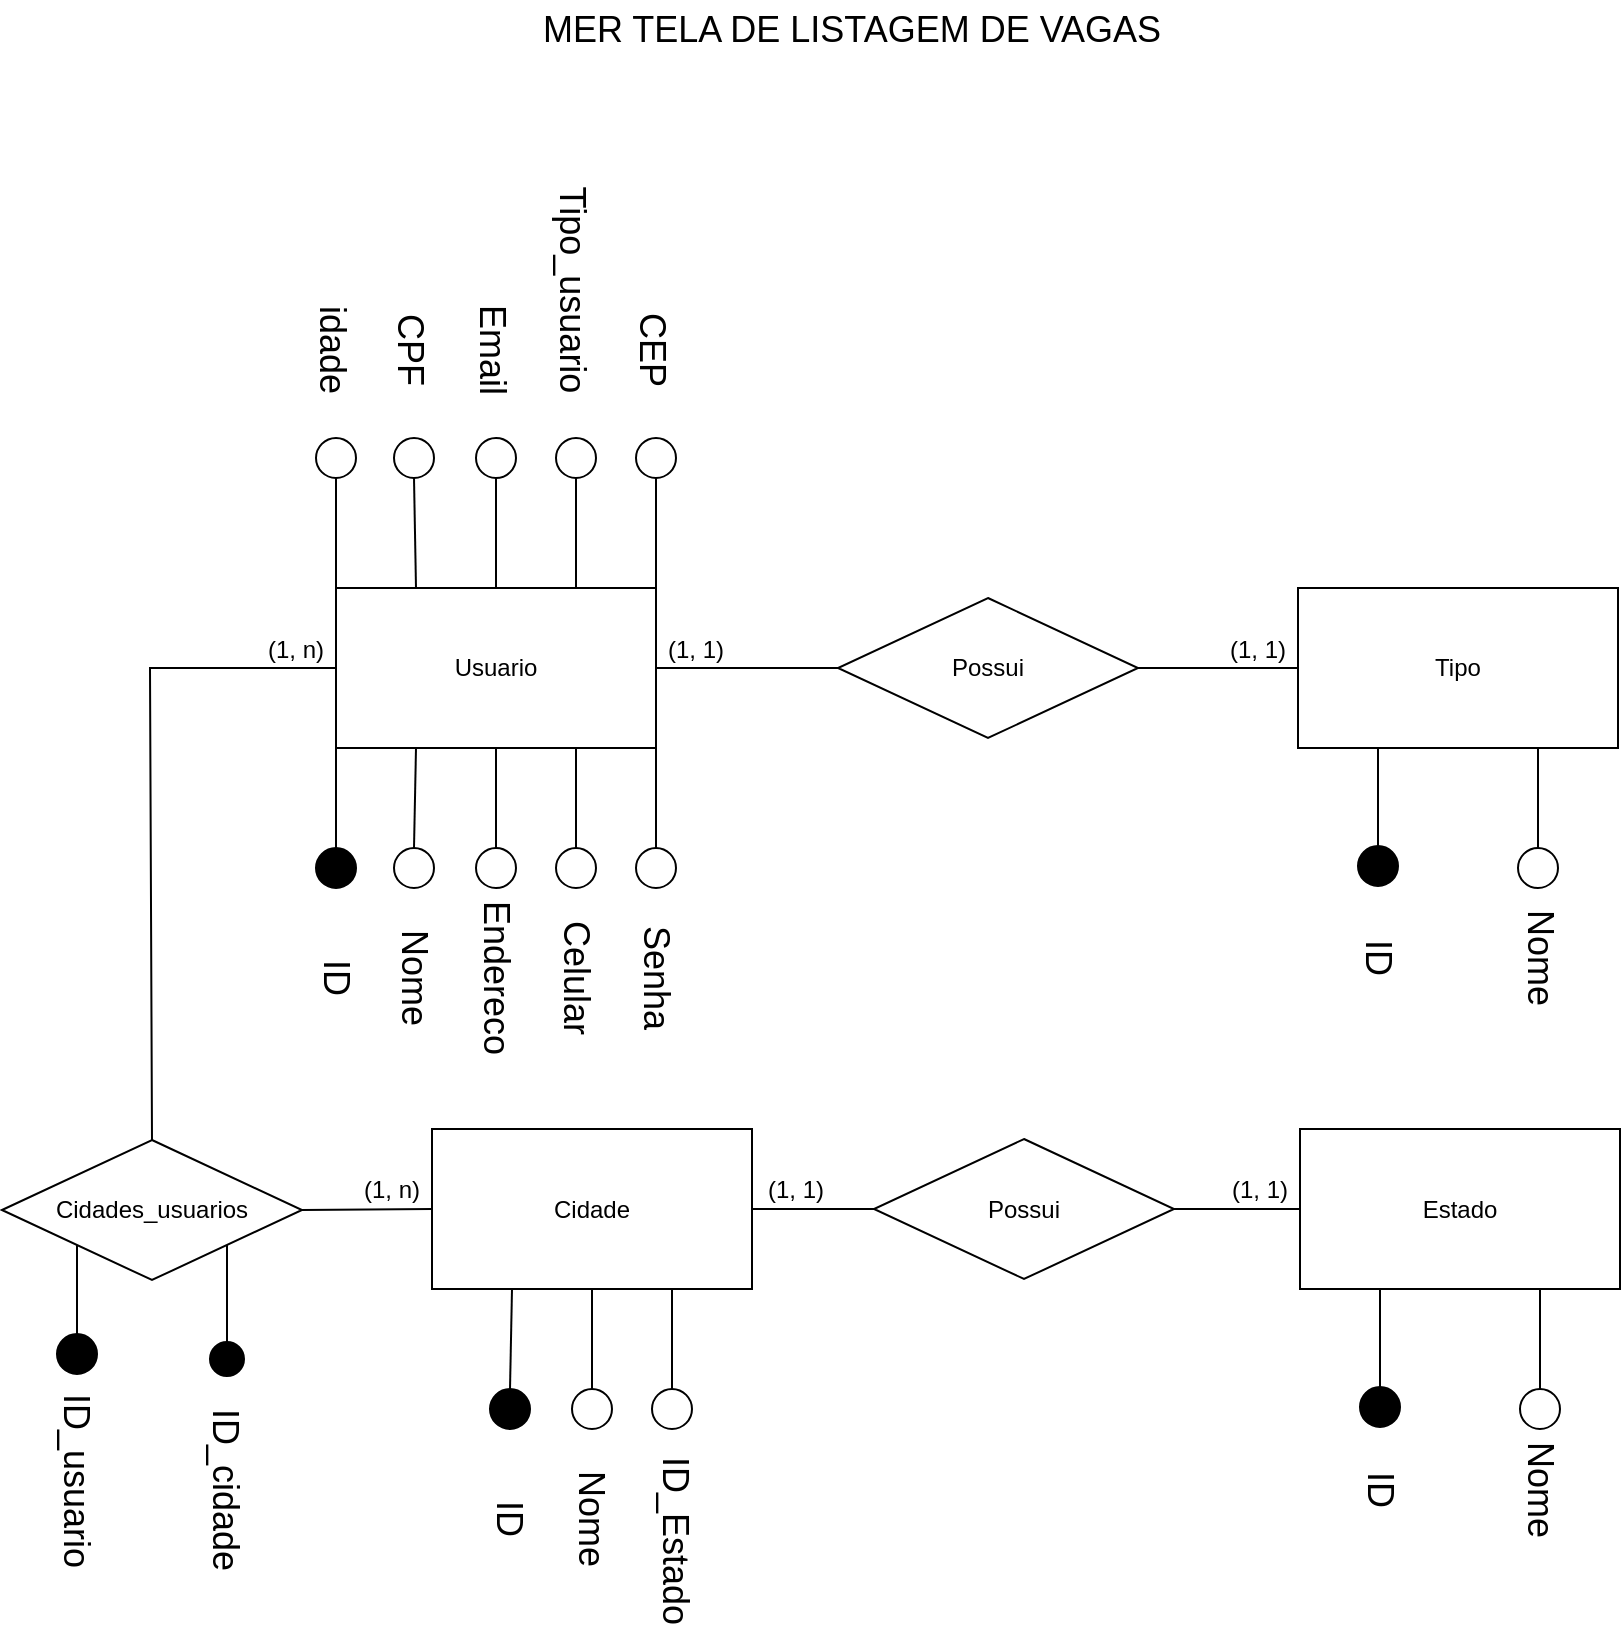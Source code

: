 <mxfile version="21.0.2" type="github">
  <diagram name="Página-1" id="49ChyUxOX3ig4t__MyXS">
    <mxGraphModel dx="1050" dy="573" grid="1" gridSize="10" guides="1" tooltips="1" connect="1" arrows="1" fold="1" page="1" pageScale="1" pageWidth="827" pageHeight="1169" math="0" shadow="0">
      <root>
        <mxCell id="0" />
        <mxCell id="1" parent="0" />
        <mxCell id="oFJ-YZ0ALQoqBtDVKh8i-1" value="Usuario" style="rounded=0;whiteSpace=wrap;html=1;" parent="1" vertex="1">
          <mxGeometry x="175" y="334" width="160" height="80" as="geometry" />
        </mxCell>
        <mxCell id="oFJ-YZ0ALQoqBtDVKh8i-7" value="&lt;font style=&quot;font-size: 18px;&quot;&gt;MER TELA DE LISTAGEM DE VAGAS&lt;/font&gt;" style="text;html=1;strokeColor=none;fillColor=none;align=center;verticalAlign=middle;whiteSpace=wrap;rounded=0;" parent="1" vertex="1">
          <mxGeometry x="260" y="40" width="346" height="30" as="geometry" />
        </mxCell>
        <mxCell id="oFJ-YZ0ALQoqBtDVKh8i-11" value="" style="ellipse;whiteSpace=wrap;html=1;aspect=fixed;fontSize=18;fillColor=#000000;" parent="1" vertex="1">
          <mxGeometry x="165" y="464" width="20" height="20" as="geometry" />
        </mxCell>
        <mxCell id="oFJ-YZ0ALQoqBtDVKh8i-12" value="" style="ellipse;whiteSpace=wrap;html=1;aspect=fixed;fontSize=18;" parent="1" vertex="1">
          <mxGeometry x="325" y="464" width="20" height="20" as="geometry" />
        </mxCell>
        <mxCell id="oFJ-YZ0ALQoqBtDVKh8i-17" value="" style="endArrow=none;html=1;rounded=0;fontSize=18;exitX=0;exitY=1;exitDx=0;exitDy=0;entryX=0.5;entryY=0;entryDx=0;entryDy=0;" parent="1" source="oFJ-YZ0ALQoqBtDVKh8i-1" target="oFJ-YZ0ALQoqBtDVKh8i-11" edge="1">
          <mxGeometry width="50" height="50" relative="1" as="geometry">
            <mxPoint x="521" y="454" as="sourcePoint" />
            <mxPoint x="571" y="404" as="targetPoint" />
          </mxGeometry>
        </mxCell>
        <mxCell id="oFJ-YZ0ALQoqBtDVKh8i-20" value="" style="endArrow=none;html=1;rounded=0;fontSize=18;exitX=1;exitY=1;exitDx=0;exitDy=0;entryX=0.5;entryY=0;entryDx=0;entryDy=0;" parent="1" source="oFJ-YZ0ALQoqBtDVKh8i-1" target="oFJ-YZ0ALQoqBtDVKh8i-12" edge="1">
          <mxGeometry width="50" height="50" relative="1" as="geometry">
            <mxPoint x="521" y="454" as="sourcePoint" />
            <mxPoint x="571" y="404" as="targetPoint" />
          </mxGeometry>
        </mxCell>
        <mxCell id="oFJ-YZ0ALQoqBtDVKh8i-21" value="" style="ellipse;whiteSpace=wrap;html=1;aspect=fixed;fontSize=18;" parent="1" vertex="1">
          <mxGeometry x="285" y="464" width="20" height="20" as="geometry" />
        </mxCell>
        <mxCell id="oFJ-YZ0ALQoqBtDVKh8i-22" value="" style="endArrow=none;html=1;rounded=0;fontSize=18;exitX=0.5;exitY=0;exitDx=0;exitDy=0;entryX=0.75;entryY=1;entryDx=0;entryDy=0;" parent="1" source="oFJ-YZ0ALQoqBtDVKh8i-21" target="oFJ-YZ0ALQoqBtDVKh8i-1" edge="1">
          <mxGeometry width="50" height="50" relative="1" as="geometry">
            <mxPoint x="521" y="454" as="sourcePoint" />
            <mxPoint x="571" y="404" as="targetPoint" />
          </mxGeometry>
        </mxCell>
        <mxCell id="oFJ-YZ0ALQoqBtDVKh8i-23" value="" style="ellipse;whiteSpace=wrap;html=1;aspect=fixed;fontSize=18;" parent="1" vertex="1">
          <mxGeometry x="245" y="464" width="20" height="20" as="geometry" />
        </mxCell>
        <mxCell id="oFJ-YZ0ALQoqBtDVKh8i-24" value="" style="endArrow=none;html=1;rounded=0;fontSize=18;exitX=0.5;exitY=0;exitDx=0;exitDy=0;entryX=0.5;entryY=1;entryDx=0;entryDy=0;" parent="1" source="oFJ-YZ0ALQoqBtDVKh8i-23" target="oFJ-YZ0ALQoqBtDVKh8i-1" edge="1">
          <mxGeometry width="50" height="50" relative="1" as="geometry">
            <mxPoint x="521" y="454" as="sourcePoint" />
            <mxPoint x="571" y="404" as="targetPoint" />
          </mxGeometry>
        </mxCell>
        <mxCell id="oFJ-YZ0ALQoqBtDVKh8i-25" value="" style="ellipse;whiteSpace=wrap;html=1;aspect=fixed;fontSize=18;" parent="1" vertex="1">
          <mxGeometry x="204" y="464" width="20" height="20" as="geometry" />
        </mxCell>
        <mxCell id="oFJ-YZ0ALQoqBtDVKh8i-26" value="" style="endArrow=none;html=1;rounded=0;fontSize=18;exitX=0.5;exitY=0;exitDx=0;exitDy=0;entryX=0.25;entryY=1;entryDx=0;entryDy=0;" parent="1" source="oFJ-YZ0ALQoqBtDVKh8i-25" target="oFJ-YZ0ALQoqBtDVKh8i-1" edge="1">
          <mxGeometry width="50" height="50" relative="1" as="geometry">
            <mxPoint x="521" y="454" as="sourcePoint" />
            <mxPoint x="571" y="404" as="targetPoint" />
          </mxGeometry>
        </mxCell>
        <mxCell id="oFJ-YZ0ALQoqBtDVKh8i-27" value="ID" style="text;html=1;strokeColor=none;fillColor=none;align=center;verticalAlign=middle;whiteSpace=wrap;rounded=0;fontSize=18;rotation=90;" parent="1" vertex="1">
          <mxGeometry x="145" y="514" width="60" height="30" as="geometry" />
        </mxCell>
        <mxCell id="oFJ-YZ0ALQoqBtDVKh8i-28" value="Nome" style="text;html=1;strokeColor=none;fillColor=none;align=center;verticalAlign=middle;whiteSpace=wrap;rounded=0;fontSize=18;rotation=90;" parent="1" vertex="1">
          <mxGeometry x="184" y="514" width="60" height="30" as="geometry" />
        </mxCell>
        <mxCell id="oFJ-YZ0ALQoqBtDVKh8i-29" value="Endereco" style="text;html=1;strokeColor=none;fillColor=none;align=center;verticalAlign=middle;whiteSpace=wrap;rounded=0;fontSize=18;rotation=90;" parent="1" vertex="1">
          <mxGeometry x="225" y="514" width="60" height="30" as="geometry" />
        </mxCell>
        <mxCell id="oFJ-YZ0ALQoqBtDVKh8i-30" value="Celular" style="text;html=1;strokeColor=none;fillColor=none;align=center;verticalAlign=middle;whiteSpace=wrap;rounded=0;fontSize=18;rotation=90;" parent="1" vertex="1">
          <mxGeometry x="265" y="514" width="60" height="30" as="geometry" />
        </mxCell>
        <mxCell id="oFJ-YZ0ALQoqBtDVKh8i-31" value="Senha" style="text;html=1;strokeColor=none;fillColor=none;align=center;verticalAlign=middle;whiteSpace=wrap;rounded=0;fontSize=18;rotation=90;" parent="1" vertex="1">
          <mxGeometry x="305" y="514" width="60" height="30" as="geometry" />
        </mxCell>
        <mxCell id="oFJ-YZ0ALQoqBtDVKh8i-32" value="Cidade" style="rounded=0;whiteSpace=wrap;html=1;" parent="1" vertex="1">
          <mxGeometry x="223" y="604.5" width="160" height="80" as="geometry" />
        </mxCell>
        <mxCell id="oFJ-YZ0ALQoqBtDVKh8i-33" value="" style="ellipse;whiteSpace=wrap;html=1;aspect=fixed;fontSize=18;fillColor=#000000;" parent="1" vertex="1">
          <mxGeometry x="252" y="734.5" width="20" height="20" as="geometry" />
        </mxCell>
        <mxCell id="oFJ-YZ0ALQoqBtDVKh8i-37" value="" style="ellipse;whiteSpace=wrap;html=1;aspect=fixed;fontSize=18;" parent="1" vertex="1">
          <mxGeometry x="333" y="734.5" width="20" height="20" as="geometry" />
        </mxCell>
        <mxCell id="oFJ-YZ0ALQoqBtDVKh8i-38" value="" style="endArrow=none;html=1;rounded=0;fontSize=18;exitX=0.5;exitY=0;exitDx=0;exitDy=0;entryX=0.75;entryY=1;entryDx=0;entryDy=0;" parent="1" source="oFJ-YZ0ALQoqBtDVKh8i-37" target="oFJ-YZ0ALQoqBtDVKh8i-32" edge="1">
          <mxGeometry width="50" height="50" relative="1" as="geometry">
            <mxPoint x="569" y="724.5" as="sourcePoint" />
            <mxPoint x="619" y="674.5" as="targetPoint" />
          </mxGeometry>
        </mxCell>
        <mxCell id="oFJ-YZ0ALQoqBtDVKh8i-39" value="" style="ellipse;whiteSpace=wrap;html=1;aspect=fixed;fontSize=18;" parent="1" vertex="1">
          <mxGeometry x="293" y="734.5" width="20" height="20" as="geometry" />
        </mxCell>
        <mxCell id="oFJ-YZ0ALQoqBtDVKh8i-40" value="" style="endArrow=none;html=1;rounded=0;fontSize=18;exitX=0.5;exitY=0;exitDx=0;exitDy=0;entryX=0.5;entryY=1;entryDx=0;entryDy=0;" parent="1" source="oFJ-YZ0ALQoqBtDVKh8i-39" target="oFJ-YZ0ALQoqBtDVKh8i-32" edge="1">
          <mxGeometry width="50" height="50" relative="1" as="geometry">
            <mxPoint x="569" y="724.5" as="sourcePoint" />
            <mxPoint x="619" y="674.5" as="targetPoint" />
          </mxGeometry>
        </mxCell>
        <mxCell id="oFJ-YZ0ALQoqBtDVKh8i-42" value="" style="endArrow=none;html=1;rounded=0;fontSize=18;exitX=0.5;exitY=0;exitDx=0;exitDy=0;entryX=0.25;entryY=1;entryDx=0;entryDy=0;" parent="1" source="oFJ-YZ0ALQoqBtDVKh8i-33" target="oFJ-YZ0ALQoqBtDVKh8i-32" edge="1">
          <mxGeometry width="50" height="50" relative="1" as="geometry">
            <mxPoint x="262" y="734.5" as="sourcePoint" />
            <mxPoint x="619" y="674.5" as="targetPoint" />
          </mxGeometry>
        </mxCell>
        <mxCell id="oFJ-YZ0ALQoqBtDVKh8i-44" value="ID" style="text;html=1;strokeColor=none;fillColor=none;align=center;verticalAlign=middle;whiteSpace=wrap;rounded=0;fontSize=18;rotation=90;" parent="1" vertex="1">
          <mxGeometry x="232" y="784.5" width="60" height="30" as="geometry" />
        </mxCell>
        <mxCell id="oFJ-YZ0ALQoqBtDVKh8i-45" value="Nome" style="text;html=1;strokeColor=none;fillColor=none;align=center;verticalAlign=middle;whiteSpace=wrap;rounded=0;fontSize=18;rotation=90;" parent="1" vertex="1">
          <mxGeometry x="273" y="784.5" width="60" height="30" as="geometry" />
        </mxCell>
        <mxCell id="oFJ-YZ0ALQoqBtDVKh8i-46" value="ID_Estado" style="text;html=1;strokeColor=none;fillColor=none;align=center;verticalAlign=middle;whiteSpace=wrap;rounded=0;fontSize=18;rotation=90;" parent="1" vertex="1">
          <mxGeometry x="315" y="795.5" width="60" height="30" as="geometry" />
        </mxCell>
        <mxCell id="oFJ-YZ0ALQoqBtDVKh8i-50" value="" style="ellipse;whiteSpace=wrap;html=1;aspect=fixed;fontSize=18;fillColor=#000000;" parent="1" vertex="1">
          <mxGeometry x="35.5" y="707" width="20" height="20" as="geometry" />
        </mxCell>
        <mxCell id="oFJ-YZ0ALQoqBtDVKh8i-51" value="ID_usuario" style="text;html=1;strokeColor=none;fillColor=none;align=center;verticalAlign=middle;whiteSpace=wrap;rounded=0;fontSize=18;rotation=90;" parent="1" vertex="1">
          <mxGeometry y="765.5" width="91" height="30" as="geometry" />
        </mxCell>
        <mxCell id="oFJ-YZ0ALQoqBtDVKh8i-53" value="" style="ellipse;whiteSpace=wrap;html=1;aspect=fixed;fontSize=18;fillColor=#000000;" parent="1" vertex="1">
          <mxGeometry x="112" y="711" width="17" height="17" as="geometry" />
        </mxCell>
        <mxCell id="oFJ-YZ0ALQoqBtDVKh8i-54" value="ID_cidade" style="text;html=1;strokeColor=none;fillColor=none;align=center;verticalAlign=middle;whiteSpace=wrap;rounded=0;fontSize=18;rotation=90;" parent="1" vertex="1">
          <mxGeometry x="74" y="770" width="91" height="30" as="geometry" />
        </mxCell>
        <mxCell id="oFJ-YZ0ALQoqBtDVKh8i-57" value="" style="ellipse;whiteSpace=wrap;html=1;aspect=fixed;fontSize=18;" parent="1" vertex="1">
          <mxGeometry x="165" y="259" width="20" height="20" as="geometry" />
        </mxCell>
        <mxCell id="oFJ-YZ0ALQoqBtDVKh8i-58" value="" style="ellipse;whiteSpace=wrap;html=1;aspect=fixed;fontSize=18;" parent="1" vertex="1">
          <mxGeometry x="325" y="259" width="20" height="20" as="geometry" />
        </mxCell>
        <mxCell id="oFJ-YZ0ALQoqBtDVKh8i-59" value="" style="ellipse;whiteSpace=wrap;html=1;aspect=fixed;fontSize=18;" parent="1" vertex="1">
          <mxGeometry x="285" y="259" width="20" height="20" as="geometry" />
        </mxCell>
        <mxCell id="oFJ-YZ0ALQoqBtDVKh8i-60" value="" style="ellipse;whiteSpace=wrap;html=1;aspect=fixed;fontSize=18;" parent="1" vertex="1">
          <mxGeometry x="245" y="259" width="20" height="20" as="geometry" />
        </mxCell>
        <mxCell id="oFJ-YZ0ALQoqBtDVKh8i-61" value="" style="ellipse;whiteSpace=wrap;html=1;aspect=fixed;fontSize=18;" parent="1" vertex="1">
          <mxGeometry x="204" y="259" width="20" height="20" as="geometry" />
        </mxCell>
        <mxCell id="oFJ-YZ0ALQoqBtDVKh8i-62" value="" style="endArrow=none;html=1;rounded=0;fontSize=18;entryX=0.5;entryY=1;entryDx=0;entryDy=0;exitX=0;exitY=0;exitDx=0;exitDy=0;" parent="1" source="oFJ-YZ0ALQoqBtDVKh8i-1" target="oFJ-YZ0ALQoqBtDVKh8i-57" edge="1">
          <mxGeometry width="50" height="50" relative="1" as="geometry">
            <mxPoint x="555" y="354" as="sourcePoint" />
            <mxPoint x="605" y="304" as="targetPoint" />
          </mxGeometry>
        </mxCell>
        <mxCell id="oFJ-YZ0ALQoqBtDVKh8i-63" value="" style="endArrow=none;html=1;rounded=0;fontSize=18;entryX=0.5;entryY=1;entryDx=0;entryDy=0;exitX=0.25;exitY=0;exitDx=0;exitDy=0;" parent="1" source="oFJ-YZ0ALQoqBtDVKh8i-1" target="oFJ-YZ0ALQoqBtDVKh8i-61" edge="1">
          <mxGeometry width="50" height="50" relative="1" as="geometry">
            <mxPoint x="555" y="354" as="sourcePoint" />
            <mxPoint x="605" y="304" as="targetPoint" />
          </mxGeometry>
        </mxCell>
        <mxCell id="oFJ-YZ0ALQoqBtDVKh8i-64" value="" style="endArrow=none;html=1;rounded=0;fontSize=18;entryX=0.5;entryY=1;entryDx=0;entryDy=0;exitX=0.5;exitY=0;exitDx=0;exitDy=0;" parent="1" source="oFJ-YZ0ALQoqBtDVKh8i-1" target="oFJ-YZ0ALQoqBtDVKh8i-60" edge="1">
          <mxGeometry width="50" height="50" relative="1" as="geometry">
            <mxPoint x="555" y="354" as="sourcePoint" />
            <mxPoint x="605" y="304" as="targetPoint" />
          </mxGeometry>
        </mxCell>
        <mxCell id="oFJ-YZ0ALQoqBtDVKh8i-65" value="" style="endArrow=none;html=1;rounded=0;fontSize=18;entryX=0.5;entryY=1;entryDx=0;entryDy=0;exitX=0.75;exitY=0;exitDx=0;exitDy=0;" parent="1" source="oFJ-YZ0ALQoqBtDVKh8i-1" target="oFJ-YZ0ALQoqBtDVKh8i-59" edge="1">
          <mxGeometry width="50" height="50" relative="1" as="geometry">
            <mxPoint x="555" y="354" as="sourcePoint" />
            <mxPoint x="605" y="304" as="targetPoint" />
          </mxGeometry>
        </mxCell>
        <mxCell id="oFJ-YZ0ALQoqBtDVKh8i-66" value="" style="endArrow=none;html=1;rounded=0;fontSize=18;entryX=0.5;entryY=1;entryDx=0;entryDy=0;exitX=1;exitY=0;exitDx=0;exitDy=0;" parent="1" source="oFJ-YZ0ALQoqBtDVKh8i-1" target="oFJ-YZ0ALQoqBtDVKh8i-58" edge="1">
          <mxGeometry width="50" height="50" relative="1" as="geometry">
            <mxPoint x="555" y="354" as="sourcePoint" />
            <mxPoint x="605" y="304" as="targetPoint" />
          </mxGeometry>
        </mxCell>
        <mxCell id="oFJ-YZ0ALQoqBtDVKh8i-68" value="idade" style="text;html=1;strokeColor=none;fillColor=none;align=center;verticalAlign=middle;whiteSpace=wrap;rounded=0;fontSize=18;rotation=90;" parent="1" vertex="1">
          <mxGeometry x="138" y="200" width="70" height="30" as="geometry" />
        </mxCell>
        <mxCell id="oFJ-YZ0ALQoqBtDVKh8i-69" value="CPF" style="text;html=1;strokeColor=none;fillColor=none;align=center;verticalAlign=middle;whiteSpace=wrap;rounded=0;fontSize=18;rotation=90;" parent="1" vertex="1">
          <mxGeometry x="182" y="200" width="60" height="30" as="geometry" />
        </mxCell>
        <mxCell id="oFJ-YZ0ALQoqBtDVKh8i-70" value="Email" style="text;html=1;strokeColor=none;fillColor=none;align=center;verticalAlign=middle;whiteSpace=wrap;rounded=0;fontSize=18;rotation=90;" parent="1" vertex="1">
          <mxGeometry x="223" y="200" width="60" height="30" as="geometry" />
        </mxCell>
        <mxCell id="oFJ-YZ0ALQoqBtDVKh8i-71" value="Tipo_usuario" style="text;html=1;strokeColor=none;fillColor=none;align=center;verticalAlign=middle;whiteSpace=wrap;rounded=0;fontSize=18;rotation=90;" parent="1" vertex="1">
          <mxGeometry x="263" y="170" width="60" height="30" as="geometry" />
        </mxCell>
        <mxCell id="oFJ-YZ0ALQoqBtDVKh8i-72" value="CEP" style="text;html=1;strokeColor=none;fillColor=none;align=center;verticalAlign=middle;whiteSpace=wrap;rounded=0;fontSize=18;rotation=90;" parent="1" vertex="1">
          <mxGeometry x="303" y="200" width="60" height="30" as="geometry" />
        </mxCell>
        <mxCell id="LlLtdtgc7xsDMDWSRw3H-1" value="Tipo" style="rounded=0;whiteSpace=wrap;html=1;" parent="1" vertex="1">
          <mxGeometry x="656" y="334" width="160" height="80" as="geometry" />
        </mxCell>
        <mxCell id="LlLtdtgc7xsDMDWSRw3H-4" value="" style="ellipse;whiteSpace=wrap;html=1;aspect=fixed;fontSize=18;fillColor=#000000;" parent="1" vertex="1">
          <mxGeometry x="686" y="463" width="20" height="20" as="geometry" />
        </mxCell>
        <mxCell id="LlLtdtgc7xsDMDWSRw3H-5" value="" style="ellipse;whiteSpace=wrap;html=1;aspect=fixed;fontSize=18;" parent="1" vertex="1">
          <mxGeometry x="766" y="464" width="20" height="20" as="geometry" />
        </mxCell>
        <mxCell id="LlLtdtgc7xsDMDWSRw3H-6" value="ID" style="text;html=1;strokeColor=none;fillColor=none;align=center;verticalAlign=middle;whiteSpace=wrap;rounded=0;fontSize=18;rotation=90;" parent="1" vertex="1">
          <mxGeometry x="666" y="504" width="60" height="30" as="geometry" />
        </mxCell>
        <mxCell id="LlLtdtgc7xsDMDWSRw3H-7" value="Nome" style="text;html=1;strokeColor=none;fillColor=none;align=center;verticalAlign=middle;whiteSpace=wrap;rounded=0;fontSize=18;rotation=90;" parent="1" vertex="1">
          <mxGeometry x="747" y="504" width="60" height="30" as="geometry" />
        </mxCell>
        <mxCell id="LlLtdtgc7xsDMDWSRw3H-10" value="" style="endArrow=none;html=1;rounded=0;exitX=0.5;exitY=0;exitDx=0;exitDy=0;entryX=0.25;entryY=1;entryDx=0;entryDy=0;" parent="1" source="LlLtdtgc7xsDMDWSRw3H-4" target="LlLtdtgc7xsDMDWSRw3H-1" edge="1">
          <mxGeometry width="50" height="50" relative="1" as="geometry">
            <mxPoint x="892" y="514" as="sourcePoint" />
            <mxPoint x="942" y="464" as="targetPoint" />
          </mxGeometry>
        </mxCell>
        <mxCell id="LlLtdtgc7xsDMDWSRw3H-12" value="" style="endArrow=none;html=1;rounded=0;exitX=0.5;exitY=0;exitDx=0;exitDy=0;entryX=0.75;entryY=1;entryDx=0;entryDy=0;" parent="1" source="LlLtdtgc7xsDMDWSRw3H-5" target="LlLtdtgc7xsDMDWSRw3H-1" edge="1">
          <mxGeometry width="50" height="50" relative="1" as="geometry">
            <mxPoint x="747" y="494" as="sourcePoint" />
            <mxPoint x="797" y="444" as="targetPoint" />
          </mxGeometry>
        </mxCell>
        <mxCell id="LlLtdtgc7xsDMDWSRw3H-13" value="Estado" style="rounded=0;whiteSpace=wrap;html=1;" parent="1" vertex="1">
          <mxGeometry x="657" y="604.5" width="160" height="80" as="geometry" />
        </mxCell>
        <mxCell id="LlLtdtgc7xsDMDWSRw3H-14" value="" style="ellipse;whiteSpace=wrap;html=1;aspect=fixed;fontSize=18;fillColor=#000000;" parent="1" vertex="1">
          <mxGeometry x="687" y="733.5" width="20" height="20" as="geometry" />
        </mxCell>
        <mxCell id="LlLtdtgc7xsDMDWSRw3H-15" value="" style="ellipse;whiteSpace=wrap;html=1;aspect=fixed;fontSize=18;" parent="1" vertex="1">
          <mxGeometry x="767" y="734.5" width="20" height="20" as="geometry" />
        </mxCell>
        <mxCell id="LlLtdtgc7xsDMDWSRw3H-16" value="ID" style="text;html=1;strokeColor=none;fillColor=none;align=center;verticalAlign=middle;whiteSpace=wrap;rounded=0;fontSize=18;rotation=90;" parent="1" vertex="1">
          <mxGeometry x="667" y="770" width="60" height="30" as="geometry" />
        </mxCell>
        <mxCell id="LlLtdtgc7xsDMDWSRw3H-17" value="Nome" style="text;html=1;strokeColor=none;fillColor=none;align=center;verticalAlign=middle;whiteSpace=wrap;rounded=0;fontSize=18;rotation=90;" parent="1" vertex="1">
          <mxGeometry x="747" y="770" width="60" height="30" as="geometry" />
        </mxCell>
        <mxCell id="LlLtdtgc7xsDMDWSRw3H-18" value="" style="endArrow=none;html=1;rounded=0;exitX=0.5;exitY=0;exitDx=0;exitDy=0;entryX=0.25;entryY=1;entryDx=0;entryDy=0;" parent="1" source="LlLtdtgc7xsDMDWSRw3H-14" target="LlLtdtgc7xsDMDWSRw3H-13" edge="1">
          <mxGeometry width="50" height="50" relative="1" as="geometry">
            <mxPoint x="893" y="784.5" as="sourcePoint" />
            <mxPoint x="943" y="734.5" as="targetPoint" />
          </mxGeometry>
        </mxCell>
        <mxCell id="LlLtdtgc7xsDMDWSRw3H-19" value="" style="endArrow=none;html=1;rounded=0;exitX=0.5;exitY=0;exitDx=0;exitDy=0;entryX=0.75;entryY=1;entryDx=0;entryDy=0;" parent="1" source="LlLtdtgc7xsDMDWSRw3H-15" target="LlLtdtgc7xsDMDWSRw3H-13" edge="1">
          <mxGeometry width="50" height="50" relative="1" as="geometry">
            <mxPoint x="748" y="764.5" as="sourcePoint" />
            <mxPoint x="798" y="714.5" as="targetPoint" />
          </mxGeometry>
        </mxCell>
        <mxCell id="LlLtdtgc7xsDMDWSRw3H-33" value="Possui" style="rhombus;whiteSpace=wrap;html=1;" parent="1" vertex="1">
          <mxGeometry x="426" y="339" width="150" height="70" as="geometry" />
        </mxCell>
        <mxCell id="LlLtdtgc7xsDMDWSRw3H-37" value="" style="endArrow=none;html=1;rounded=0;exitX=1;exitY=0.5;exitDx=0;exitDy=0;entryX=0;entryY=0.5;entryDx=0;entryDy=0;" parent="1" source="oFJ-YZ0ALQoqBtDVKh8i-1" target="LlLtdtgc7xsDMDWSRw3H-33" edge="1">
          <mxGeometry width="50" height="50" relative="1" as="geometry">
            <mxPoint x="541" y="534" as="sourcePoint" />
            <mxPoint x="591" y="484" as="targetPoint" />
          </mxGeometry>
        </mxCell>
        <mxCell id="LlLtdtgc7xsDMDWSRw3H-38" value="" style="endArrow=none;html=1;rounded=0;exitX=1;exitY=0.5;exitDx=0;exitDy=0;entryX=0;entryY=0.5;entryDx=0;entryDy=0;" parent="1" source="LlLtdtgc7xsDMDWSRw3H-33" target="LlLtdtgc7xsDMDWSRw3H-1" edge="1">
          <mxGeometry width="50" height="50" relative="1" as="geometry">
            <mxPoint x="541" y="534" as="sourcePoint" />
            <mxPoint x="591" y="484" as="targetPoint" />
          </mxGeometry>
        </mxCell>
        <mxCell id="LlLtdtgc7xsDMDWSRw3H-40" value="Possui" style="rhombus;whiteSpace=wrap;html=1;" parent="1" vertex="1">
          <mxGeometry x="444" y="609.5" width="150" height="70" as="geometry" />
        </mxCell>
        <mxCell id="LlLtdtgc7xsDMDWSRw3H-41" value="" style="endArrow=none;html=1;rounded=0;exitX=1;exitY=0.5;exitDx=0;exitDy=0;entryX=0;entryY=0.5;entryDx=0;entryDy=0;" parent="1" source="oFJ-YZ0ALQoqBtDVKh8i-32" target="LlLtdtgc7xsDMDWSRw3H-40" edge="1">
          <mxGeometry width="50" height="50" relative="1" as="geometry">
            <mxPoint x="565" y="584.5" as="sourcePoint" />
            <mxPoint x="615" y="534.5" as="targetPoint" />
          </mxGeometry>
        </mxCell>
        <mxCell id="LlLtdtgc7xsDMDWSRw3H-43" value="" style="endArrow=none;html=1;rounded=0;exitX=1;exitY=0.5;exitDx=0;exitDy=0;entryX=0;entryY=0.5;entryDx=0;entryDy=0;" parent="1" source="LlLtdtgc7xsDMDWSRw3H-40" target="LlLtdtgc7xsDMDWSRw3H-13" edge="1">
          <mxGeometry width="50" height="50" relative="1" as="geometry">
            <mxPoint x="553" y="584.5" as="sourcePoint" />
            <mxPoint x="653" y="644.5" as="targetPoint" />
          </mxGeometry>
        </mxCell>
        <mxCell id="LlLtdtgc7xsDMDWSRw3H-45" value="Cidades_usuarios" style="rhombus;whiteSpace=wrap;html=1;" parent="1" vertex="1">
          <mxGeometry x="8" y="610" width="150" height="70" as="geometry" />
        </mxCell>
        <mxCell id="LlLtdtgc7xsDMDWSRw3H-53" value="" style="endArrow=none;html=1;rounded=0;entryX=0;entryY=0.5;entryDx=0;entryDy=0;exitX=0.5;exitY=0;exitDx=0;exitDy=0;" parent="1" source="LlLtdtgc7xsDMDWSRw3H-45" target="oFJ-YZ0ALQoqBtDVKh8i-1" edge="1">
          <mxGeometry width="50" height="50" relative="1" as="geometry">
            <mxPoint x="342" y="560" as="sourcePoint" />
            <mxPoint x="392" y="510" as="targetPoint" />
            <Array as="points">
              <mxPoint x="82" y="374" />
            </Array>
          </mxGeometry>
        </mxCell>
        <mxCell id="LlLtdtgc7xsDMDWSRw3H-55" value="" style="endArrow=none;html=1;rounded=0;exitX=0.5;exitY=0;exitDx=0;exitDy=0;entryX=0;entryY=1;entryDx=0;entryDy=0;" parent="1" source="oFJ-YZ0ALQoqBtDVKh8i-50" target="LlLtdtgc7xsDMDWSRw3H-45" edge="1">
          <mxGeometry width="50" height="50" relative="1" as="geometry">
            <mxPoint x="342" y="750" as="sourcePoint" />
            <mxPoint x="392" y="700" as="targetPoint" />
          </mxGeometry>
        </mxCell>
        <mxCell id="LlLtdtgc7xsDMDWSRw3H-56" value="" style="endArrow=none;html=1;rounded=0;entryX=1;entryY=1;entryDx=0;entryDy=0;exitX=0.5;exitY=0;exitDx=0;exitDy=0;" parent="1" source="oFJ-YZ0ALQoqBtDVKh8i-53" target="LlLtdtgc7xsDMDWSRw3H-45" edge="1">
          <mxGeometry width="50" height="50" relative="1" as="geometry">
            <mxPoint x="342" y="750" as="sourcePoint" />
            <mxPoint x="392" y="700" as="targetPoint" />
          </mxGeometry>
        </mxCell>
        <mxCell id="LlLtdtgc7xsDMDWSRw3H-57" value="" style="endArrow=none;html=1;rounded=0;exitX=1;exitY=0.5;exitDx=0;exitDy=0;entryX=0;entryY=0.5;entryDx=0;entryDy=0;" parent="1" source="LlLtdtgc7xsDMDWSRw3H-45" target="oFJ-YZ0ALQoqBtDVKh8i-32" edge="1">
          <mxGeometry width="50" height="50" relative="1" as="geometry">
            <mxPoint x="582" y="750" as="sourcePoint" />
            <mxPoint x="632" y="700" as="targetPoint" />
          </mxGeometry>
        </mxCell>
        <mxCell id="LlLtdtgc7xsDMDWSRw3H-58" value="(1, 1)" style="text;html=1;strokeColor=none;fillColor=none;align=center;verticalAlign=middle;whiteSpace=wrap;rounded=0;" parent="1" vertex="1">
          <mxGeometry x="606" y="350" width="60" height="30" as="geometry" />
        </mxCell>
        <mxCell id="LlLtdtgc7xsDMDWSRw3H-59" value="(1, 1)" style="text;html=1;strokeColor=none;fillColor=none;align=center;verticalAlign=middle;whiteSpace=wrap;rounded=0;" parent="1" vertex="1">
          <mxGeometry x="325" y="350" width="60" height="30" as="geometry" />
        </mxCell>
        <mxCell id="LlLtdtgc7xsDMDWSRw3H-60" value="(1, n)" style="text;html=1;strokeColor=none;fillColor=none;align=center;verticalAlign=middle;whiteSpace=wrap;rounded=0;" parent="1" vertex="1">
          <mxGeometry x="125" y="350" width="60" height="30" as="geometry" />
        </mxCell>
        <mxCell id="LlLtdtgc7xsDMDWSRw3H-61" value="(1, n)" style="text;html=1;strokeColor=none;fillColor=none;align=center;verticalAlign=middle;whiteSpace=wrap;rounded=0;" parent="1" vertex="1">
          <mxGeometry x="173" y="620" width="60" height="30" as="geometry" />
        </mxCell>
        <mxCell id="LlLtdtgc7xsDMDWSRw3H-62" value="(1, 1)" style="text;html=1;strokeColor=none;fillColor=none;align=center;verticalAlign=middle;whiteSpace=wrap;rounded=0;" parent="1" vertex="1">
          <mxGeometry x="375" y="620" width="60" height="30" as="geometry" />
        </mxCell>
        <mxCell id="LlLtdtgc7xsDMDWSRw3H-63" value="(1, 1)" style="text;html=1;strokeColor=none;fillColor=none;align=center;verticalAlign=middle;whiteSpace=wrap;rounded=0;" parent="1" vertex="1">
          <mxGeometry x="607" y="620" width="60" height="30" as="geometry" />
        </mxCell>
      </root>
    </mxGraphModel>
  </diagram>
</mxfile>
